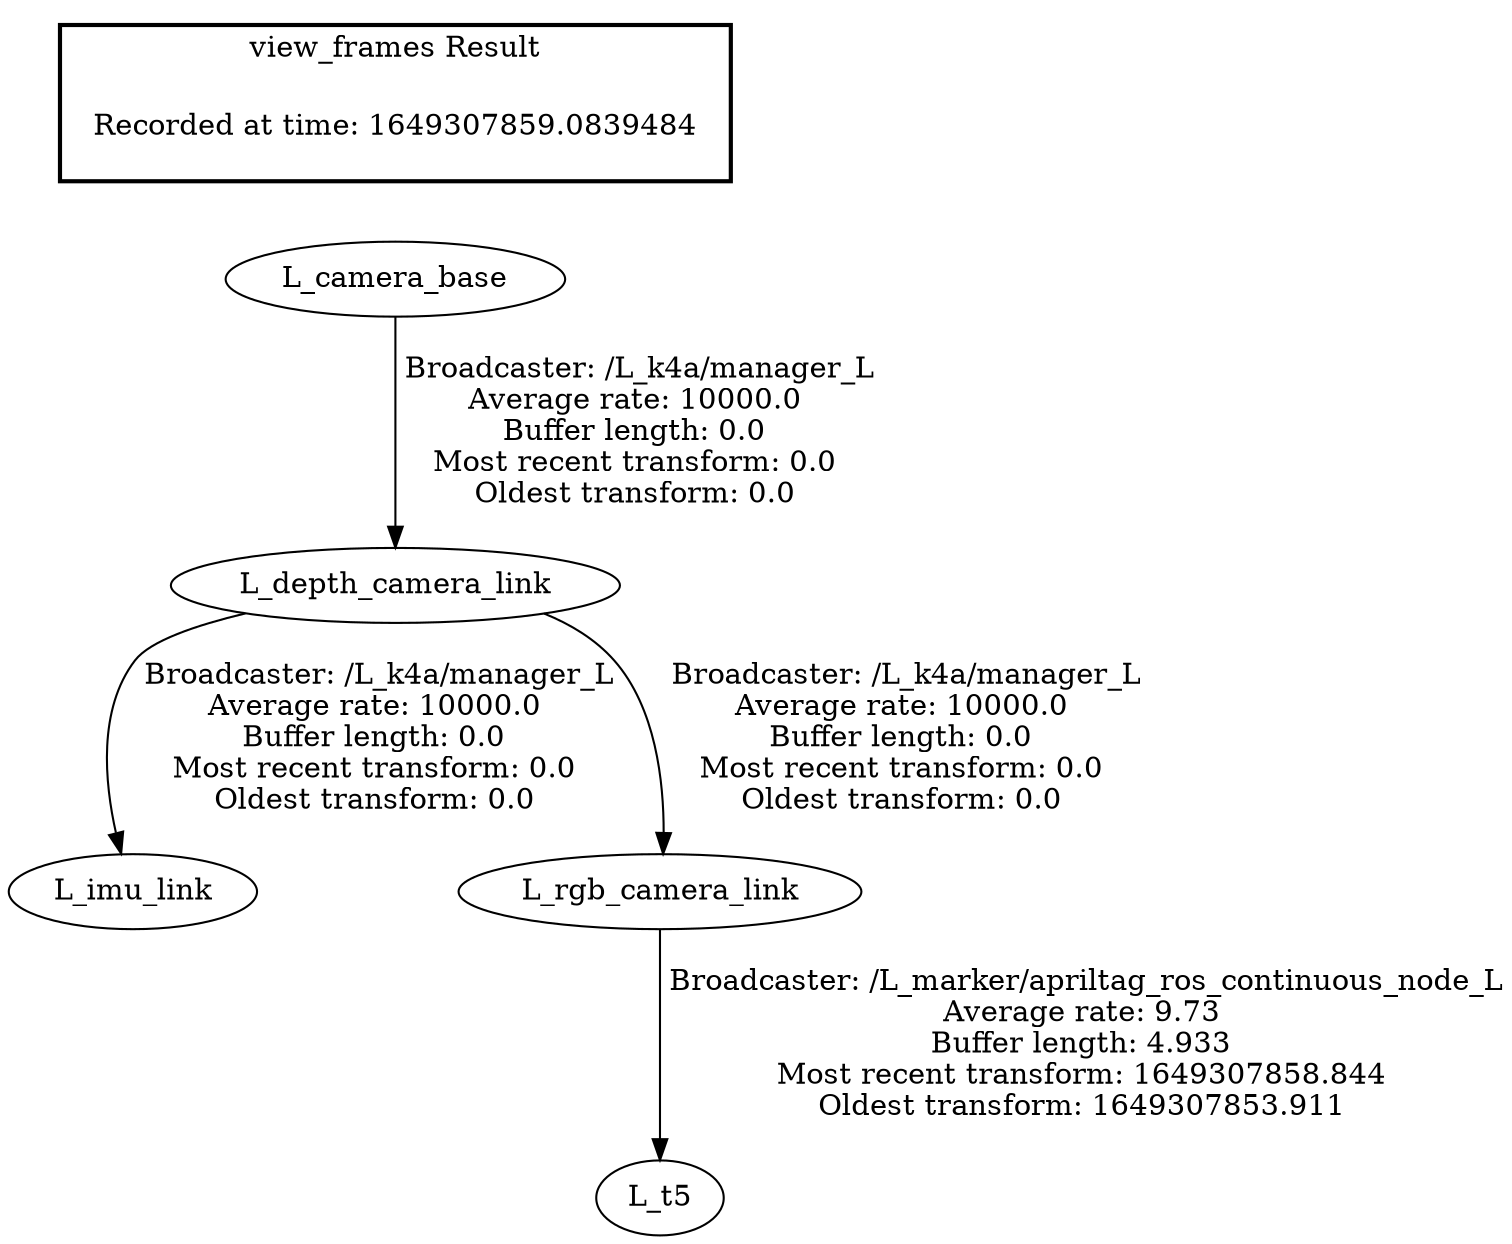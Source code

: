 digraph G {
"L_camera_base" -> "L_depth_camera_link"[label=" Broadcaster: /L_k4a/manager_L\nAverage rate: 10000.0\nBuffer length: 0.0\nMost recent transform: 0.0\nOldest transform: 0.0\n"];
"L_depth_camera_link" -> "L_imu_link"[label=" Broadcaster: /L_k4a/manager_L\nAverage rate: 10000.0\nBuffer length: 0.0\nMost recent transform: 0.0\nOldest transform: 0.0\n"];
"L_depth_camera_link" -> "L_rgb_camera_link"[label=" Broadcaster: /L_k4a/manager_L\nAverage rate: 10000.0\nBuffer length: 0.0\nMost recent transform: 0.0\nOldest transform: 0.0\n"];
"L_rgb_camera_link" -> "L_t5"[label=" Broadcaster: /L_marker/apriltag_ros_continuous_node_L\nAverage rate: 9.73\nBuffer length: 4.933\nMost recent transform: 1649307858.844\nOldest transform: 1649307853.911\n"];
edge [style=invis];
 subgraph cluster_legend { style=bold; color=black; label ="view_frames Result";
"Recorded at time: 1649307859.0839484"[ shape=plaintext ] ;
}->"L_camera_base";
}